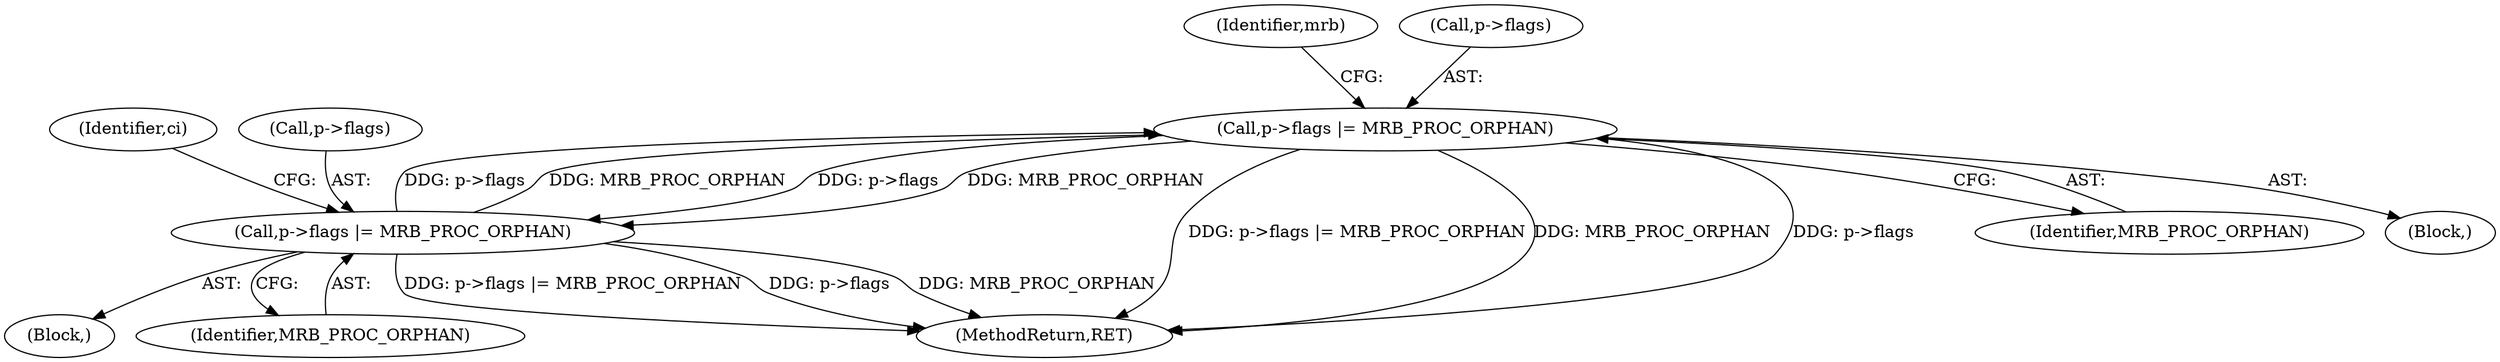 digraph "0_mruby_1905091634a6a2925c911484434448e568330626@pointer" {
"1003602" [label="(Call,p->flags |= MRB_PROC_ORPHAN)"];
"1001833" [label="(Call,p->flags |= MRB_PROC_ORPHAN)"];
"1003602" [label="(Call,p->flags |= MRB_PROC_ORPHAN)"];
"1001833" [label="(Call,p->flags |= MRB_PROC_ORPHAN)"];
"1001841" [label="(Identifier,ci)"];
"1005666" [label="(MethodReturn,RET)"];
"1003609" [label="(Identifier,mrb)"];
"1003606" [label="(Identifier,MRB_PROC_ORPHAN)"];
"1001832" [label="(Block,)"];
"1003601" [label="(Block,)"];
"1001834" [label="(Call,p->flags)"];
"1003603" [label="(Call,p->flags)"];
"1003602" [label="(Call,p->flags |= MRB_PROC_ORPHAN)"];
"1001837" [label="(Identifier,MRB_PROC_ORPHAN)"];
"1003602" -> "1003601"  [label="AST: "];
"1003602" -> "1003606"  [label="CFG: "];
"1003603" -> "1003602"  [label="AST: "];
"1003606" -> "1003602"  [label="AST: "];
"1003609" -> "1003602"  [label="CFG: "];
"1003602" -> "1005666"  [label="DDG: p->flags |= MRB_PROC_ORPHAN"];
"1003602" -> "1005666"  [label="DDG: MRB_PROC_ORPHAN"];
"1003602" -> "1005666"  [label="DDG: p->flags"];
"1003602" -> "1001833"  [label="DDG: p->flags"];
"1003602" -> "1001833"  [label="DDG: MRB_PROC_ORPHAN"];
"1001833" -> "1003602"  [label="DDG: p->flags"];
"1001833" -> "1003602"  [label="DDG: MRB_PROC_ORPHAN"];
"1001833" -> "1001832"  [label="AST: "];
"1001833" -> "1001837"  [label="CFG: "];
"1001834" -> "1001833"  [label="AST: "];
"1001837" -> "1001833"  [label="AST: "];
"1001841" -> "1001833"  [label="CFG: "];
"1001833" -> "1005666"  [label="DDG: p->flags |= MRB_PROC_ORPHAN"];
"1001833" -> "1005666"  [label="DDG: p->flags"];
"1001833" -> "1005666"  [label="DDG: MRB_PROC_ORPHAN"];
}
